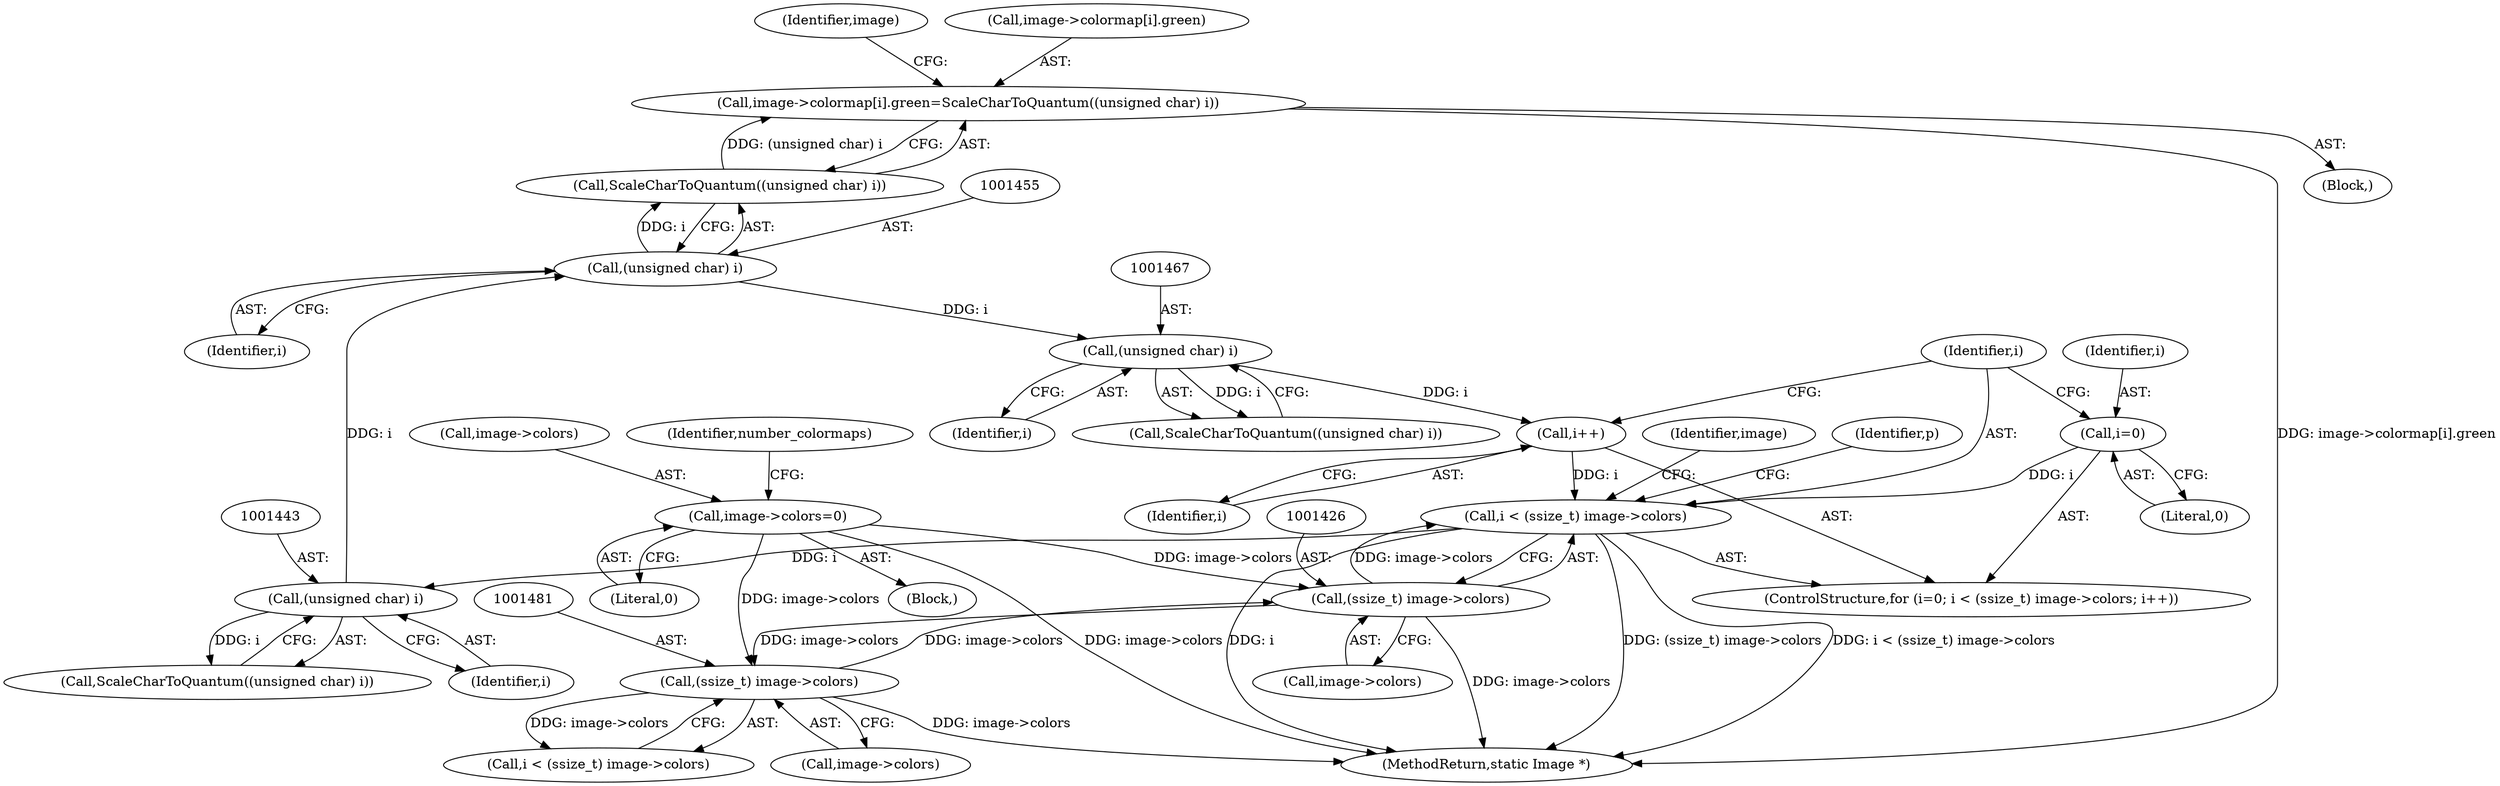 digraph "0_ImageMagick_73fb0aac5b958521e1511e179ecc0ad49f70ebaf@array" {
"1001445" [label="(Call,image->colormap[i].green=ScaleCharToQuantum((unsigned char) i))"];
"1001453" [label="(Call,ScaleCharToQuantum((unsigned char) i))"];
"1001454" [label="(Call,(unsigned char) i)"];
"1001442" [label="(Call,(unsigned char) i)"];
"1001423" [label="(Call,i < (ssize_t) image->colors)"];
"1001420" [label="(Call,i=0)"];
"1001430" [label="(Call,i++)"];
"1001466" [label="(Call,(unsigned char) i)"];
"1001425" [label="(Call,(ssize_t) image->colors)"];
"1001812" [label="(Call,image->colors=0)"];
"1001480" [label="(Call,(ssize_t) image->colors)"];
"1001432" [label="(Block,)"];
"1001421" [label="(Identifier,i)"];
"1001480" [label="(Call,(ssize_t) image->colors)"];
"1001445" [label="(Call,image->colormap[i].green=ScaleCharToQuantum((unsigned char) i))"];
"1001478" [label="(Call,i < (ssize_t) image->colors)"];
"1001530" [label="(Identifier,p)"];
"1001482" [label="(Call,image->colors)"];
"1001466" [label="(Call,(unsigned char) i)"];
"1001422" [label="(Literal,0)"];
"1001468" [label="(Identifier,i)"];
"1001813" [label="(Call,image->colors)"];
"1001441" [label="(Call,ScaleCharToQuantum((unsigned char) i))"];
"1001819" [label="(Identifier,number_colormaps)"];
"1001461" [label="(Identifier,image)"];
"1001446" [label="(Call,image->colormap[i].green)"];
"1001944" [label="(MethodReturn,static Image *)"];
"1001437" [label="(Identifier,image)"];
"1001816" [label="(Literal,0)"];
"1001427" [label="(Call,image->colors)"];
"1001456" [label="(Identifier,i)"];
"1001431" [label="(Identifier,i)"];
"1001420" [label="(Call,i=0)"];
"1001454" [label="(Call,(unsigned char) i)"];
"1001453" [label="(Call,ScaleCharToQuantum((unsigned char) i))"];
"1001632" [label="(Block,)"];
"1001424" [label="(Identifier,i)"];
"1001812" [label="(Call,image->colors=0)"];
"1001425" [label="(Call,(ssize_t) image->colors)"];
"1001430" [label="(Call,i++)"];
"1001444" [label="(Identifier,i)"];
"1001419" [label="(ControlStructure,for (i=0; i < (ssize_t) image->colors; i++))"];
"1001465" [label="(Call,ScaleCharToQuantum((unsigned char) i))"];
"1001442" [label="(Call,(unsigned char) i)"];
"1001423" [label="(Call,i < (ssize_t) image->colors)"];
"1001445" -> "1001432"  [label="AST: "];
"1001445" -> "1001453"  [label="CFG: "];
"1001446" -> "1001445"  [label="AST: "];
"1001453" -> "1001445"  [label="AST: "];
"1001461" -> "1001445"  [label="CFG: "];
"1001445" -> "1001944"  [label="DDG: image->colormap[i].green"];
"1001453" -> "1001445"  [label="DDG: (unsigned char) i"];
"1001453" -> "1001454"  [label="CFG: "];
"1001454" -> "1001453"  [label="AST: "];
"1001454" -> "1001453"  [label="DDG: i"];
"1001454" -> "1001456"  [label="CFG: "];
"1001455" -> "1001454"  [label="AST: "];
"1001456" -> "1001454"  [label="AST: "];
"1001442" -> "1001454"  [label="DDG: i"];
"1001454" -> "1001466"  [label="DDG: i"];
"1001442" -> "1001441"  [label="AST: "];
"1001442" -> "1001444"  [label="CFG: "];
"1001443" -> "1001442"  [label="AST: "];
"1001444" -> "1001442"  [label="AST: "];
"1001441" -> "1001442"  [label="CFG: "];
"1001442" -> "1001441"  [label="DDG: i"];
"1001423" -> "1001442"  [label="DDG: i"];
"1001423" -> "1001419"  [label="AST: "];
"1001423" -> "1001425"  [label="CFG: "];
"1001424" -> "1001423"  [label="AST: "];
"1001425" -> "1001423"  [label="AST: "];
"1001437" -> "1001423"  [label="CFG: "];
"1001530" -> "1001423"  [label="CFG: "];
"1001423" -> "1001944"  [label="DDG: (ssize_t) image->colors"];
"1001423" -> "1001944"  [label="DDG: i < (ssize_t) image->colors"];
"1001423" -> "1001944"  [label="DDG: i"];
"1001420" -> "1001423"  [label="DDG: i"];
"1001430" -> "1001423"  [label="DDG: i"];
"1001425" -> "1001423"  [label="DDG: image->colors"];
"1001420" -> "1001419"  [label="AST: "];
"1001420" -> "1001422"  [label="CFG: "];
"1001421" -> "1001420"  [label="AST: "];
"1001422" -> "1001420"  [label="AST: "];
"1001424" -> "1001420"  [label="CFG: "];
"1001430" -> "1001419"  [label="AST: "];
"1001430" -> "1001431"  [label="CFG: "];
"1001431" -> "1001430"  [label="AST: "];
"1001424" -> "1001430"  [label="CFG: "];
"1001466" -> "1001430"  [label="DDG: i"];
"1001466" -> "1001465"  [label="AST: "];
"1001466" -> "1001468"  [label="CFG: "];
"1001467" -> "1001466"  [label="AST: "];
"1001468" -> "1001466"  [label="AST: "];
"1001465" -> "1001466"  [label="CFG: "];
"1001466" -> "1001465"  [label="DDG: i"];
"1001425" -> "1001427"  [label="CFG: "];
"1001426" -> "1001425"  [label="AST: "];
"1001427" -> "1001425"  [label="AST: "];
"1001425" -> "1001944"  [label="DDG: image->colors"];
"1001812" -> "1001425"  [label="DDG: image->colors"];
"1001480" -> "1001425"  [label="DDG: image->colors"];
"1001425" -> "1001480"  [label="DDG: image->colors"];
"1001812" -> "1001632"  [label="AST: "];
"1001812" -> "1001816"  [label="CFG: "];
"1001813" -> "1001812"  [label="AST: "];
"1001816" -> "1001812"  [label="AST: "];
"1001819" -> "1001812"  [label="CFG: "];
"1001812" -> "1001944"  [label="DDG: image->colors"];
"1001812" -> "1001480"  [label="DDG: image->colors"];
"1001480" -> "1001478"  [label="AST: "];
"1001480" -> "1001482"  [label="CFG: "];
"1001481" -> "1001480"  [label="AST: "];
"1001482" -> "1001480"  [label="AST: "];
"1001478" -> "1001480"  [label="CFG: "];
"1001480" -> "1001944"  [label="DDG: image->colors"];
"1001480" -> "1001478"  [label="DDG: image->colors"];
}
